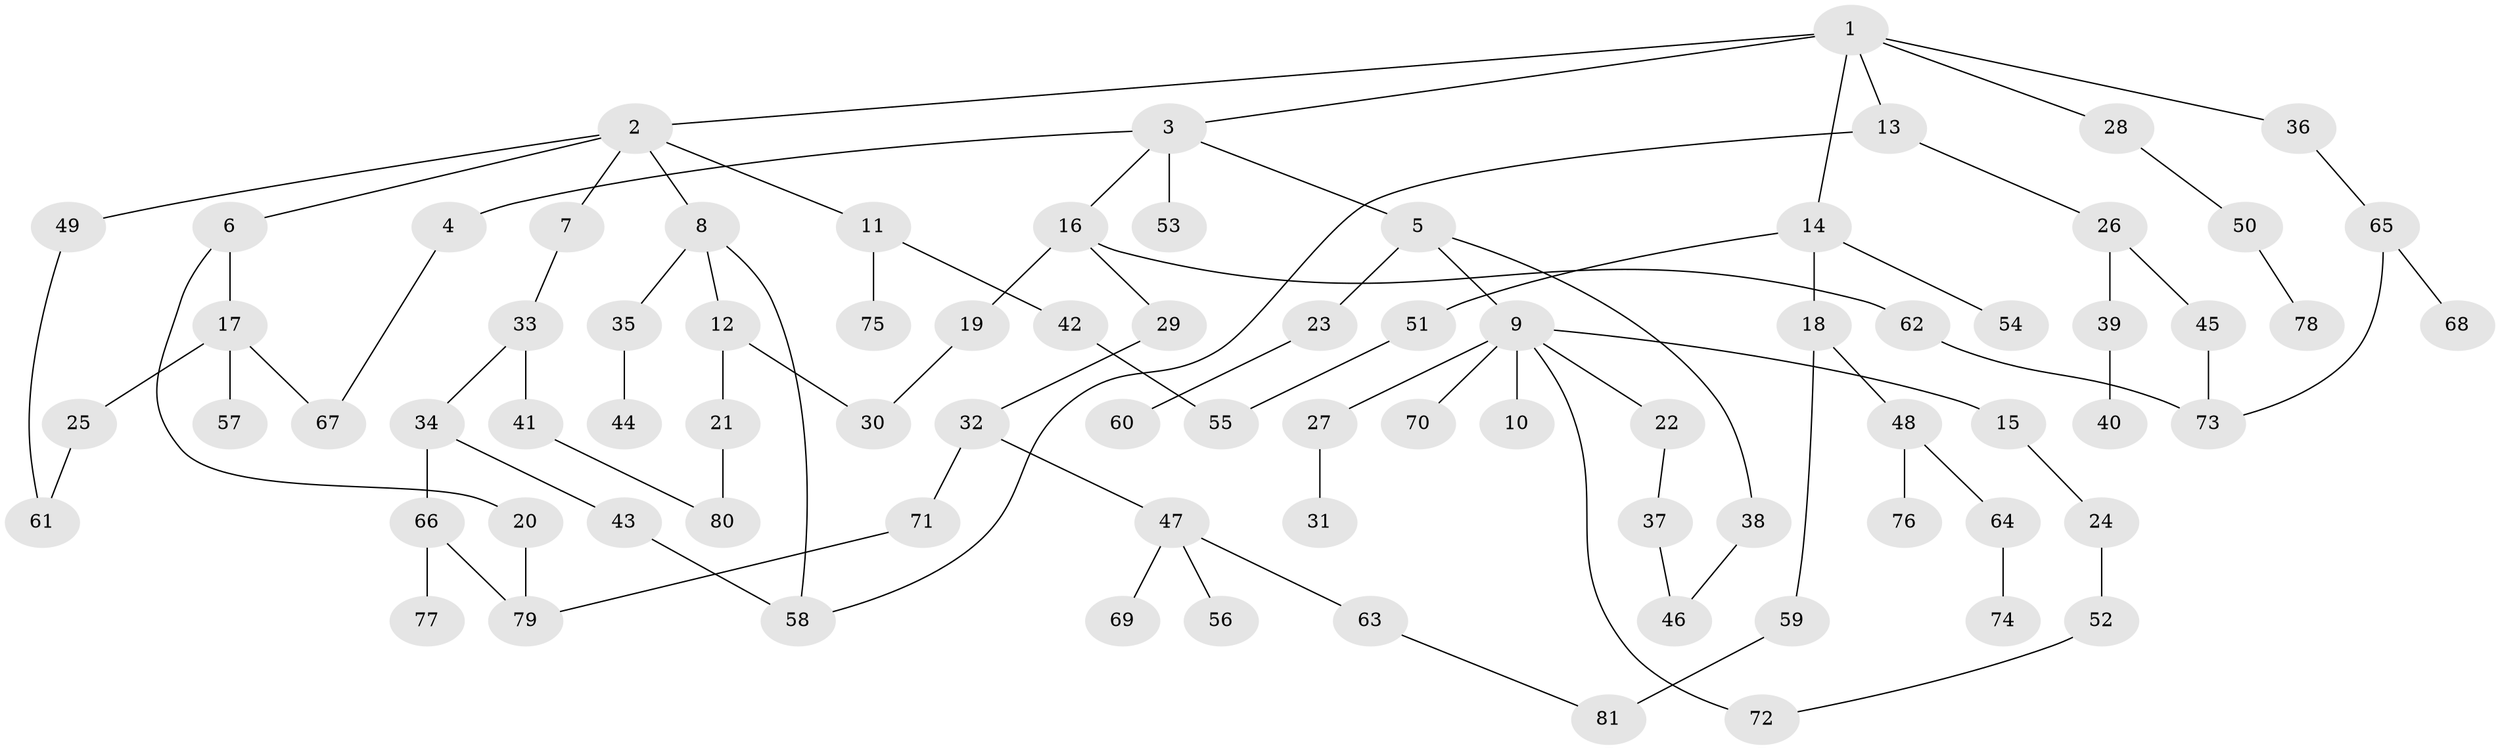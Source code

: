 // coarse degree distribution, {6: 0.04, 7: 0.04, 2: 0.42, 4: 0.06, 3: 0.16, 5: 0.04, 1: 0.24}
// Generated by graph-tools (version 1.1) at 2025/41/03/06/25 10:41:30]
// undirected, 81 vertices, 94 edges
graph export_dot {
graph [start="1"]
  node [color=gray90,style=filled];
  1;
  2;
  3;
  4;
  5;
  6;
  7;
  8;
  9;
  10;
  11;
  12;
  13;
  14;
  15;
  16;
  17;
  18;
  19;
  20;
  21;
  22;
  23;
  24;
  25;
  26;
  27;
  28;
  29;
  30;
  31;
  32;
  33;
  34;
  35;
  36;
  37;
  38;
  39;
  40;
  41;
  42;
  43;
  44;
  45;
  46;
  47;
  48;
  49;
  50;
  51;
  52;
  53;
  54;
  55;
  56;
  57;
  58;
  59;
  60;
  61;
  62;
  63;
  64;
  65;
  66;
  67;
  68;
  69;
  70;
  71;
  72;
  73;
  74;
  75;
  76;
  77;
  78;
  79;
  80;
  81;
  1 -- 2;
  1 -- 3;
  1 -- 13;
  1 -- 14;
  1 -- 28;
  1 -- 36;
  2 -- 6;
  2 -- 7;
  2 -- 8;
  2 -- 11;
  2 -- 49;
  3 -- 4;
  3 -- 5;
  3 -- 16;
  3 -- 53;
  4 -- 67;
  5 -- 9;
  5 -- 23;
  5 -- 38;
  6 -- 17;
  6 -- 20;
  7 -- 33;
  8 -- 12;
  8 -- 35;
  8 -- 58;
  9 -- 10;
  9 -- 15;
  9 -- 22;
  9 -- 27;
  9 -- 70;
  9 -- 72;
  11 -- 42;
  11 -- 75;
  12 -- 21;
  12 -- 30;
  13 -- 26;
  13 -- 58;
  14 -- 18;
  14 -- 51;
  14 -- 54;
  15 -- 24;
  16 -- 19;
  16 -- 29;
  16 -- 62;
  17 -- 25;
  17 -- 57;
  17 -- 67;
  18 -- 48;
  18 -- 59;
  19 -- 30;
  20 -- 79;
  21 -- 80;
  22 -- 37;
  23 -- 60;
  24 -- 52;
  25 -- 61;
  26 -- 39;
  26 -- 45;
  27 -- 31;
  28 -- 50;
  29 -- 32;
  32 -- 47;
  32 -- 71;
  33 -- 34;
  33 -- 41;
  34 -- 43;
  34 -- 66;
  35 -- 44;
  36 -- 65;
  37 -- 46;
  38 -- 46;
  39 -- 40;
  41 -- 80;
  42 -- 55;
  43 -- 58;
  45 -- 73;
  47 -- 56;
  47 -- 63;
  47 -- 69;
  48 -- 64;
  48 -- 76;
  49 -- 61;
  50 -- 78;
  51 -- 55;
  52 -- 72;
  59 -- 81;
  62 -- 73;
  63 -- 81;
  64 -- 74;
  65 -- 68;
  65 -- 73;
  66 -- 77;
  66 -- 79;
  71 -- 79;
}
